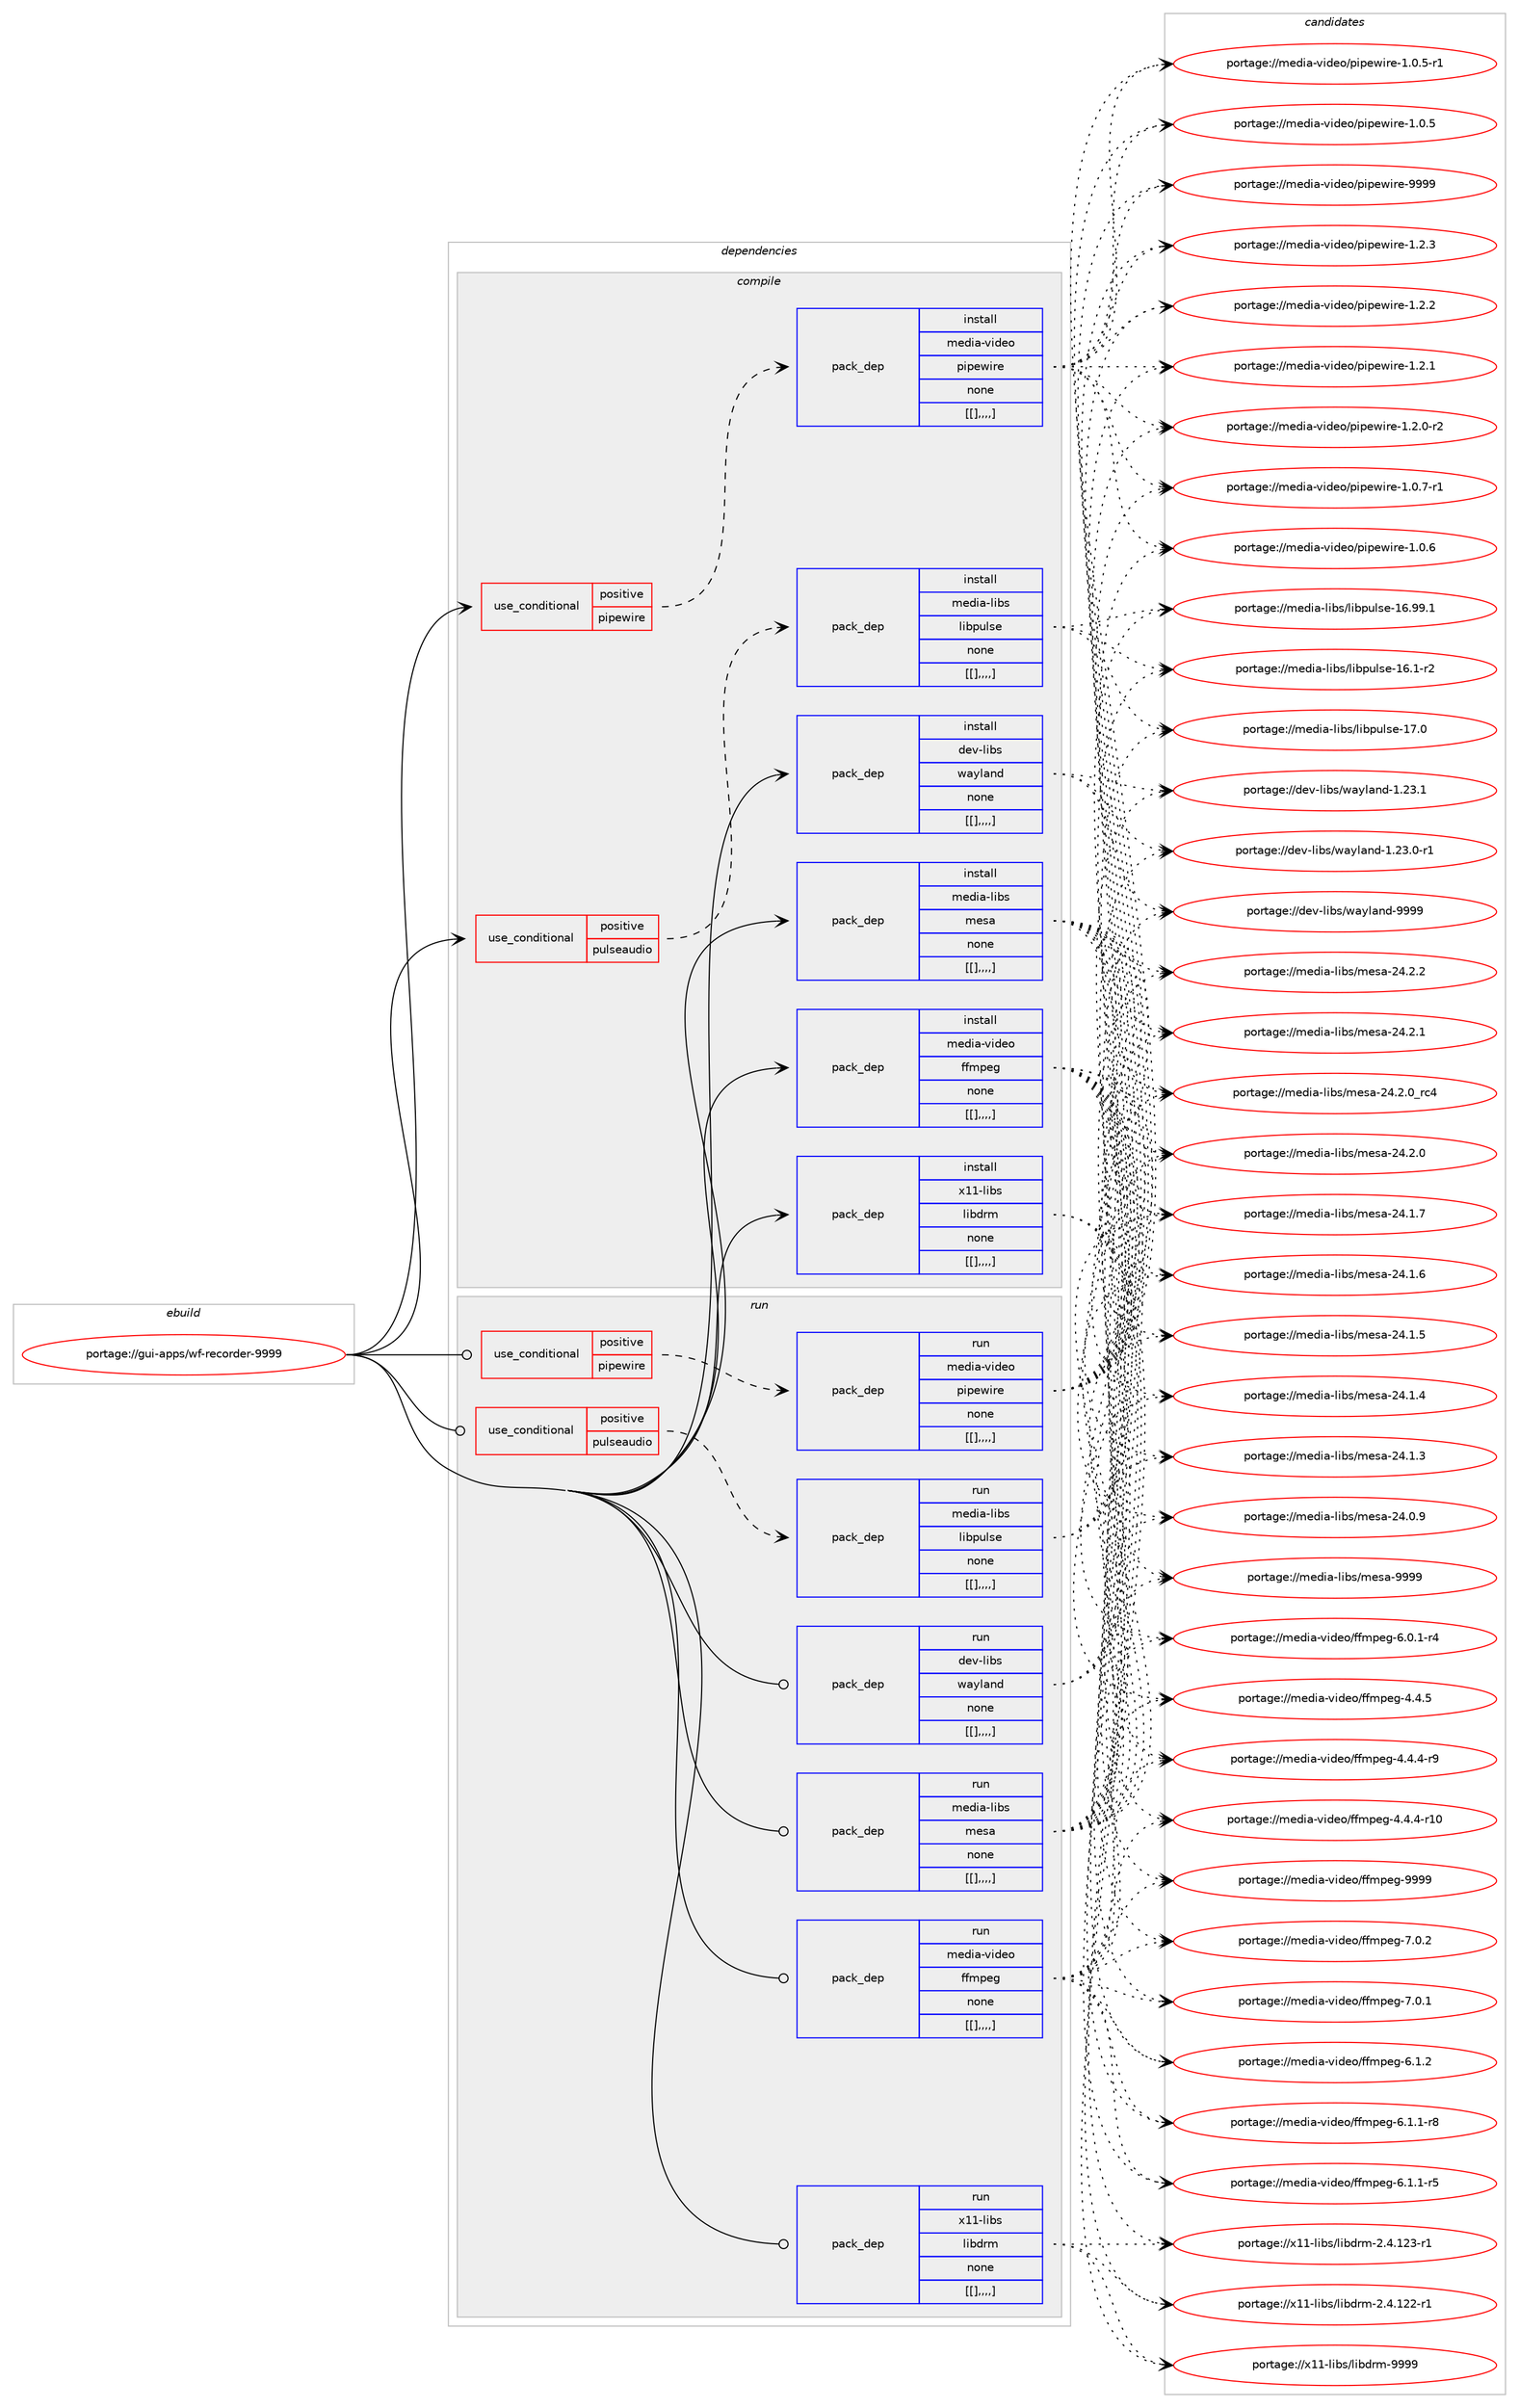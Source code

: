 digraph prolog {

# *************
# Graph options
# *************

newrank=true;
concentrate=true;
compound=true;
graph [rankdir=LR,fontname=Helvetica,fontsize=10,ranksep=1.5];#, ranksep=2.5, nodesep=0.2];
edge  [arrowhead=vee];
node  [fontname=Helvetica,fontsize=10];

# **********
# The ebuild
# **********

subgraph cluster_leftcol {
color=gray;
label=<<i>ebuild</i>>;
id [label="portage://gui-apps/wf-recorder-9999", color=red, width=4, href="../gui-apps/wf-recorder-9999.svg"];
}

# ****************
# The dependencies
# ****************

subgraph cluster_midcol {
color=gray;
label=<<i>dependencies</i>>;
subgraph cluster_compile {
fillcolor="#eeeeee";
style=filled;
label=<<i>compile</i>>;
subgraph cond68323 {
dependency247662 [label=<<TABLE BORDER="0" CELLBORDER="1" CELLSPACING="0" CELLPADDING="4"><TR><TD ROWSPAN="3" CELLPADDING="10">use_conditional</TD></TR><TR><TD>positive</TD></TR><TR><TD>pipewire</TD></TR></TABLE>>, shape=none, color=red];
subgraph pack177793 {
dependency247663 [label=<<TABLE BORDER="0" CELLBORDER="1" CELLSPACING="0" CELLPADDING="4" WIDTH="220"><TR><TD ROWSPAN="6" CELLPADDING="30">pack_dep</TD></TR><TR><TD WIDTH="110">install</TD></TR><TR><TD>media-video</TD></TR><TR><TD>pipewire</TD></TR><TR><TD>none</TD></TR><TR><TD>[[],,,,]</TD></TR></TABLE>>, shape=none, color=blue];
}
dependency247662:e -> dependency247663:w [weight=20,style="dashed",arrowhead="vee"];
}
id:e -> dependency247662:w [weight=20,style="solid",arrowhead="vee"];
subgraph cond68324 {
dependency247664 [label=<<TABLE BORDER="0" CELLBORDER="1" CELLSPACING="0" CELLPADDING="4"><TR><TD ROWSPAN="3" CELLPADDING="10">use_conditional</TD></TR><TR><TD>positive</TD></TR><TR><TD>pulseaudio</TD></TR></TABLE>>, shape=none, color=red];
subgraph pack177794 {
dependency247665 [label=<<TABLE BORDER="0" CELLBORDER="1" CELLSPACING="0" CELLPADDING="4" WIDTH="220"><TR><TD ROWSPAN="6" CELLPADDING="30">pack_dep</TD></TR><TR><TD WIDTH="110">install</TD></TR><TR><TD>media-libs</TD></TR><TR><TD>libpulse</TD></TR><TR><TD>none</TD></TR><TR><TD>[[],,,,]</TD></TR></TABLE>>, shape=none, color=blue];
}
dependency247664:e -> dependency247665:w [weight=20,style="dashed",arrowhead="vee"];
}
id:e -> dependency247664:w [weight=20,style="solid",arrowhead="vee"];
subgraph pack177795 {
dependency247666 [label=<<TABLE BORDER="0" CELLBORDER="1" CELLSPACING="0" CELLPADDING="4" WIDTH="220"><TR><TD ROWSPAN="6" CELLPADDING="30">pack_dep</TD></TR><TR><TD WIDTH="110">install</TD></TR><TR><TD>dev-libs</TD></TR><TR><TD>wayland</TD></TR><TR><TD>none</TD></TR><TR><TD>[[],,,,]</TD></TR></TABLE>>, shape=none, color=blue];
}
id:e -> dependency247666:w [weight=20,style="solid",arrowhead="vee"];
subgraph pack177796 {
dependency247667 [label=<<TABLE BORDER="0" CELLBORDER="1" CELLSPACING="0" CELLPADDING="4" WIDTH="220"><TR><TD ROWSPAN="6" CELLPADDING="30">pack_dep</TD></TR><TR><TD WIDTH="110">install</TD></TR><TR><TD>media-libs</TD></TR><TR><TD>mesa</TD></TR><TR><TD>none</TD></TR><TR><TD>[[],,,,]</TD></TR></TABLE>>, shape=none, color=blue];
}
id:e -> dependency247667:w [weight=20,style="solid",arrowhead="vee"];
subgraph pack177797 {
dependency247668 [label=<<TABLE BORDER="0" CELLBORDER="1" CELLSPACING="0" CELLPADDING="4" WIDTH="220"><TR><TD ROWSPAN="6" CELLPADDING="30">pack_dep</TD></TR><TR><TD WIDTH="110">install</TD></TR><TR><TD>media-video</TD></TR><TR><TD>ffmpeg</TD></TR><TR><TD>none</TD></TR><TR><TD>[[],,,,]</TD></TR></TABLE>>, shape=none, color=blue];
}
id:e -> dependency247668:w [weight=20,style="solid",arrowhead="vee"];
subgraph pack177798 {
dependency247669 [label=<<TABLE BORDER="0" CELLBORDER="1" CELLSPACING="0" CELLPADDING="4" WIDTH="220"><TR><TD ROWSPAN="6" CELLPADDING="30">pack_dep</TD></TR><TR><TD WIDTH="110">install</TD></TR><TR><TD>x11-libs</TD></TR><TR><TD>libdrm</TD></TR><TR><TD>none</TD></TR><TR><TD>[[],,,,]</TD></TR></TABLE>>, shape=none, color=blue];
}
id:e -> dependency247669:w [weight=20,style="solid",arrowhead="vee"];
}
subgraph cluster_compileandrun {
fillcolor="#eeeeee";
style=filled;
label=<<i>compile and run</i>>;
}
subgraph cluster_run {
fillcolor="#eeeeee";
style=filled;
label=<<i>run</i>>;
subgraph cond68325 {
dependency247670 [label=<<TABLE BORDER="0" CELLBORDER="1" CELLSPACING="0" CELLPADDING="4"><TR><TD ROWSPAN="3" CELLPADDING="10">use_conditional</TD></TR><TR><TD>positive</TD></TR><TR><TD>pipewire</TD></TR></TABLE>>, shape=none, color=red];
subgraph pack177799 {
dependency247671 [label=<<TABLE BORDER="0" CELLBORDER="1" CELLSPACING="0" CELLPADDING="4" WIDTH="220"><TR><TD ROWSPAN="6" CELLPADDING="30">pack_dep</TD></TR><TR><TD WIDTH="110">run</TD></TR><TR><TD>media-video</TD></TR><TR><TD>pipewire</TD></TR><TR><TD>none</TD></TR><TR><TD>[[],,,,]</TD></TR></TABLE>>, shape=none, color=blue];
}
dependency247670:e -> dependency247671:w [weight=20,style="dashed",arrowhead="vee"];
}
id:e -> dependency247670:w [weight=20,style="solid",arrowhead="odot"];
subgraph cond68326 {
dependency247672 [label=<<TABLE BORDER="0" CELLBORDER="1" CELLSPACING="0" CELLPADDING="4"><TR><TD ROWSPAN="3" CELLPADDING="10">use_conditional</TD></TR><TR><TD>positive</TD></TR><TR><TD>pulseaudio</TD></TR></TABLE>>, shape=none, color=red];
subgraph pack177800 {
dependency247673 [label=<<TABLE BORDER="0" CELLBORDER="1" CELLSPACING="0" CELLPADDING="4" WIDTH="220"><TR><TD ROWSPAN="6" CELLPADDING="30">pack_dep</TD></TR><TR><TD WIDTH="110">run</TD></TR><TR><TD>media-libs</TD></TR><TR><TD>libpulse</TD></TR><TR><TD>none</TD></TR><TR><TD>[[],,,,]</TD></TR></TABLE>>, shape=none, color=blue];
}
dependency247672:e -> dependency247673:w [weight=20,style="dashed",arrowhead="vee"];
}
id:e -> dependency247672:w [weight=20,style="solid",arrowhead="odot"];
subgraph pack177801 {
dependency247674 [label=<<TABLE BORDER="0" CELLBORDER="1" CELLSPACING="0" CELLPADDING="4" WIDTH="220"><TR><TD ROWSPAN="6" CELLPADDING="30">pack_dep</TD></TR><TR><TD WIDTH="110">run</TD></TR><TR><TD>dev-libs</TD></TR><TR><TD>wayland</TD></TR><TR><TD>none</TD></TR><TR><TD>[[],,,,]</TD></TR></TABLE>>, shape=none, color=blue];
}
id:e -> dependency247674:w [weight=20,style="solid",arrowhead="odot"];
subgraph pack177802 {
dependency247675 [label=<<TABLE BORDER="0" CELLBORDER="1" CELLSPACING="0" CELLPADDING="4" WIDTH="220"><TR><TD ROWSPAN="6" CELLPADDING="30">pack_dep</TD></TR><TR><TD WIDTH="110">run</TD></TR><TR><TD>media-libs</TD></TR><TR><TD>mesa</TD></TR><TR><TD>none</TD></TR><TR><TD>[[],,,,]</TD></TR></TABLE>>, shape=none, color=blue];
}
id:e -> dependency247675:w [weight=20,style="solid",arrowhead="odot"];
subgraph pack177803 {
dependency247676 [label=<<TABLE BORDER="0" CELLBORDER="1" CELLSPACING="0" CELLPADDING="4" WIDTH="220"><TR><TD ROWSPAN="6" CELLPADDING="30">pack_dep</TD></TR><TR><TD WIDTH="110">run</TD></TR><TR><TD>media-video</TD></TR><TR><TD>ffmpeg</TD></TR><TR><TD>none</TD></TR><TR><TD>[[],,,,]</TD></TR></TABLE>>, shape=none, color=blue];
}
id:e -> dependency247676:w [weight=20,style="solid",arrowhead="odot"];
subgraph pack177804 {
dependency247677 [label=<<TABLE BORDER="0" CELLBORDER="1" CELLSPACING="0" CELLPADDING="4" WIDTH="220"><TR><TD ROWSPAN="6" CELLPADDING="30">pack_dep</TD></TR><TR><TD WIDTH="110">run</TD></TR><TR><TD>x11-libs</TD></TR><TR><TD>libdrm</TD></TR><TR><TD>none</TD></TR><TR><TD>[[],,,,]</TD></TR></TABLE>>, shape=none, color=blue];
}
id:e -> dependency247677:w [weight=20,style="solid",arrowhead="odot"];
}
}

# **************
# The candidates
# **************

subgraph cluster_choices {
rank=same;
color=gray;
label=<<i>candidates</i>>;

subgraph choice177793 {
color=black;
nodesep=1;
choice1091011001059745118105100101111471121051121011191051141014557575757 [label="portage://media-video/pipewire-9999", color=red, width=4,href="../media-video/pipewire-9999.svg"];
choice109101100105974511810510010111147112105112101119105114101454946504651 [label="portage://media-video/pipewire-1.2.3", color=red, width=4,href="../media-video/pipewire-1.2.3.svg"];
choice109101100105974511810510010111147112105112101119105114101454946504650 [label="portage://media-video/pipewire-1.2.2", color=red, width=4,href="../media-video/pipewire-1.2.2.svg"];
choice109101100105974511810510010111147112105112101119105114101454946504649 [label="portage://media-video/pipewire-1.2.1", color=red, width=4,href="../media-video/pipewire-1.2.1.svg"];
choice1091011001059745118105100101111471121051121011191051141014549465046484511450 [label="portage://media-video/pipewire-1.2.0-r2", color=red, width=4,href="../media-video/pipewire-1.2.0-r2.svg"];
choice1091011001059745118105100101111471121051121011191051141014549464846554511449 [label="portage://media-video/pipewire-1.0.7-r1", color=red, width=4,href="../media-video/pipewire-1.0.7-r1.svg"];
choice109101100105974511810510010111147112105112101119105114101454946484654 [label="portage://media-video/pipewire-1.0.6", color=red, width=4,href="../media-video/pipewire-1.0.6.svg"];
choice1091011001059745118105100101111471121051121011191051141014549464846534511449 [label="portage://media-video/pipewire-1.0.5-r1", color=red, width=4,href="../media-video/pipewire-1.0.5-r1.svg"];
choice109101100105974511810510010111147112105112101119105114101454946484653 [label="portage://media-video/pipewire-1.0.5", color=red, width=4,href="../media-video/pipewire-1.0.5.svg"];
dependency247663:e -> choice1091011001059745118105100101111471121051121011191051141014557575757:w [style=dotted,weight="100"];
dependency247663:e -> choice109101100105974511810510010111147112105112101119105114101454946504651:w [style=dotted,weight="100"];
dependency247663:e -> choice109101100105974511810510010111147112105112101119105114101454946504650:w [style=dotted,weight="100"];
dependency247663:e -> choice109101100105974511810510010111147112105112101119105114101454946504649:w [style=dotted,weight="100"];
dependency247663:e -> choice1091011001059745118105100101111471121051121011191051141014549465046484511450:w [style=dotted,weight="100"];
dependency247663:e -> choice1091011001059745118105100101111471121051121011191051141014549464846554511449:w [style=dotted,weight="100"];
dependency247663:e -> choice109101100105974511810510010111147112105112101119105114101454946484654:w [style=dotted,weight="100"];
dependency247663:e -> choice1091011001059745118105100101111471121051121011191051141014549464846534511449:w [style=dotted,weight="100"];
dependency247663:e -> choice109101100105974511810510010111147112105112101119105114101454946484653:w [style=dotted,weight="100"];
}
subgraph choice177794 {
color=black;
nodesep=1;
choice10910110010597451081059811547108105981121171081151014549554648 [label="portage://media-libs/libpulse-17.0", color=red, width=4,href="../media-libs/libpulse-17.0.svg"];
choice10910110010597451081059811547108105981121171081151014549544657574649 [label="portage://media-libs/libpulse-16.99.1", color=red, width=4,href="../media-libs/libpulse-16.99.1.svg"];
choice109101100105974510810598115471081059811211710811510145495446494511450 [label="portage://media-libs/libpulse-16.1-r2", color=red, width=4,href="../media-libs/libpulse-16.1-r2.svg"];
dependency247665:e -> choice10910110010597451081059811547108105981121171081151014549554648:w [style=dotted,weight="100"];
dependency247665:e -> choice10910110010597451081059811547108105981121171081151014549544657574649:w [style=dotted,weight="100"];
dependency247665:e -> choice109101100105974510810598115471081059811211710811510145495446494511450:w [style=dotted,weight="100"];
}
subgraph choice177795 {
color=black;
nodesep=1;
choice10010111845108105981154711997121108971101004557575757 [label="portage://dev-libs/wayland-9999", color=red, width=4,href="../dev-libs/wayland-9999.svg"];
choice100101118451081059811547119971211089711010045494650514649 [label="portage://dev-libs/wayland-1.23.1", color=red, width=4,href="../dev-libs/wayland-1.23.1.svg"];
choice1001011184510810598115471199712110897110100454946505146484511449 [label="portage://dev-libs/wayland-1.23.0-r1", color=red, width=4,href="../dev-libs/wayland-1.23.0-r1.svg"];
dependency247666:e -> choice10010111845108105981154711997121108971101004557575757:w [style=dotted,weight="100"];
dependency247666:e -> choice100101118451081059811547119971211089711010045494650514649:w [style=dotted,weight="100"];
dependency247666:e -> choice1001011184510810598115471199712110897110100454946505146484511449:w [style=dotted,weight="100"];
}
subgraph choice177796 {
color=black;
nodesep=1;
choice10910110010597451081059811547109101115974557575757 [label="portage://media-libs/mesa-9999", color=red, width=4,href="../media-libs/mesa-9999.svg"];
choice109101100105974510810598115471091011159745505246504650 [label="portage://media-libs/mesa-24.2.2", color=red, width=4,href="../media-libs/mesa-24.2.2.svg"];
choice109101100105974510810598115471091011159745505246504649 [label="portage://media-libs/mesa-24.2.1", color=red, width=4,href="../media-libs/mesa-24.2.1.svg"];
choice109101100105974510810598115471091011159745505246504648951149952 [label="portage://media-libs/mesa-24.2.0_rc4", color=red, width=4,href="../media-libs/mesa-24.2.0_rc4.svg"];
choice109101100105974510810598115471091011159745505246504648 [label="portage://media-libs/mesa-24.2.0", color=red, width=4,href="../media-libs/mesa-24.2.0.svg"];
choice109101100105974510810598115471091011159745505246494655 [label="portage://media-libs/mesa-24.1.7", color=red, width=4,href="../media-libs/mesa-24.1.7.svg"];
choice109101100105974510810598115471091011159745505246494654 [label="portage://media-libs/mesa-24.1.6", color=red, width=4,href="../media-libs/mesa-24.1.6.svg"];
choice109101100105974510810598115471091011159745505246494653 [label="portage://media-libs/mesa-24.1.5", color=red, width=4,href="../media-libs/mesa-24.1.5.svg"];
choice109101100105974510810598115471091011159745505246494652 [label="portage://media-libs/mesa-24.1.4", color=red, width=4,href="../media-libs/mesa-24.1.4.svg"];
choice109101100105974510810598115471091011159745505246494651 [label="portage://media-libs/mesa-24.1.3", color=red, width=4,href="../media-libs/mesa-24.1.3.svg"];
choice109101100105974510810598115471091011159745505246484657 [label="portage://media-libs/mesa-24.0.9", color=red, width=4,href="../media-libs/mesa-24.0.9.svg"];
dependency247667:e -> choice10910110010597451081059811547109101115974557575757:w [style=dotted,weight="100"];
dependency247667:e -> choice109101100105974510810598115471091011159745505246504650:w [style=dotted,weight="100"];
dependency247667:e -> choice109101100105974510810598115471091011159745505246504649:w [style=dotted,weight="100"];
dependency247667:e -> choice109101100105974510810598115471091011159745505246504648951149952:w [style=dotted,weight="100"];
dependency247667:e -> choice109101100105974510810598115471091011159745505246504648:w [style=dotted,weight="100"];
dependency247667:e -> choice109101100105974510810598115471091011159745505246494655:w [style=dotted,weight="100"];
dependency247667:e -> choice109101100105974510810598115471091011159745505246494654:w [style=dotted,weight="100"];
dependency247667:e -> choice109101100105974510810598115471091011159745505246494653:w [style=dotted,weight="100"];
dependency247667:e -> choice109101100105974510810598115471091011159745505246494652:w [style=dotted,weight="100"];
dependency247667:e -> choice109101100105974510810598115471091011159745505246494651:w [style=dotted,weight="100"];
dependency247667:e -> choice109101100105974510810598115471091011159745505246484657:w [style=dotted,weight="100"];
}
subgraph choice177797 {
color=black;
nodesep=1;
choice1091011001059745118105100101111471021021091121011034557575757 [label="portage://media-video/ffmpeg-9999", color=red, width=4,href="../media-video/ffmpeg-9999.svg"];
choice109101100105974511810510010111147102102109112101103455546484650 [label="portage://media-video/ffmpeg-7.0.2", color=red, width=4,href="../media-video/ffmpeg-7.0.2.svg"];
choice109101100105974511810510010111147102102109112101103455546484649 [label="portage://media-video/ffmpeg-7.0.1", color=red, width=4,href="../media-video/ffmpeg-7.0.1.svg"];
choice109101100105974511810510010111147102102109112101103455446494650 [label="portage://media-video/ffmpeg-6.1.2", color=red, width=4,href="../media-video/ffmpeg-6.1.2.svg"];
choice1091011001059745118105100101111471021021091121011034554464946494511456 [label="portage://media-video/ffmpeg-6.1.1-r8", color=red, width=4,href="../media-video/ffmpeg-6.1.1-r8.svg"];
choice1091011001059745118105100101111471021021091121011034554464946494511453 [label="portage://media-video/ffmpeg-6.1.1-r5", color=red, width=4,href="../media-video/ffmpeg-6.1.1-r5.svg"];
choice1091011001059745118105100101111471021021091121011034554464846494511452 [label="portage://media-video/ffmpeg-6.0.1-r4", color=red, width=4,href="../media-video/ffmpeg-6.0.1-r4.svg"];
choice109101100105974511810510010111147102102109112101103455246524653 [label="portage://media-video/ffmpeg-4.4.5", color=red, width=4,href="../media-video/ffmpeg-4.4.5.svg"];
choice1091011001059745118105100101111471021021091121011034552465246524511457 [label="portage://media-video/ffmpeg-4.4.4-r9", color=red, width=4,href="../media-video/ffmpeg-4.4.4-r9.svg"];
choice109101100105974511810510010111147102102109112101103455246524652451144948 [label="portage://media-video/ffmpeg-4.4.4-r10", color=red, width=4,href="../media-video/ffmpeg-4.4.4-r10.svg"];
dependency247668:e -> choice1091011001059745118105100101111471021021091121011034557575757:w [style=dotted,weight="100"];
dependency247668:e -> choice109101100105974511810510010111147102102109112101103455546484650:w [style=dotted,weight="100"];
dependency247668:e -> choice109101100105974511810510010111147102102109112101103455546484649:w [style=dotted,weight="100"];
dependency247668:e -> choice109101100105974511810510010111147102102109112101103455446494650:w [style=dotted,weight="100"];
dependency247668:e -> choice1091011001059745118105100101111471021021091121011034554464946494511456:w [style=dotted,weight="100"];
dependency247668:e -> choice1091011001059745118105100101111471021021091121011034554464946494511453:w [style=dotted,weight="100"];
dependency247668:e -> choice1091011001059745118105100101111471021021091121011034554464846494511452:w [style=dotted,weight="100"];
dependency247668:e -> choice109101100105974511810510010111147102102109112101103455246524653:w [style=dotted,weight="100"];
dependency247668:e -> choice1091011001059745118105100101111471021021091121011034552465246524511457:w [style=dotted,weight="100"];
dependency247668:e -> choice109101100105974511810510010111147102102109112101103455246524652451144948:w [style=dotted,weight="100"];
}
subgraph choice177798 {
color=black;
nodesep=1;
choice1204949451081059811547108105981001141094557575757 [label="portage://x11-libs/libdrm-9999", color=red, width=4,href="../x11-libs/libdrm-9999.svg"];
choice12049494510810598115471081059810011410945504652464950514511449 [label="portage://x11-libs/libdrm-2.4.123-r1", color=red, width=4,href="../x11-libs/libdrm-2.4.123-r1.svg"];
choice12049494510810598115471081059810011410945504652464950504511449 [label="portage://x11-libs/libdrm-2.4.122-r1", color=red, width=4,href="../x11-libs/libdrm-2.4.122-r1.svg"];
dependency247669:e -> choice1204949451081059811547108105981001141094557575757:w [style=dotted,weight="100"];
dependency247669:e -> choice12049494510810598115471081059810011410945504652464950514511449:w [style=dotted,weight="100"];
dependency247669:e -> choice12049494510810598115471081059810011410945504652464950504511449:w [style=dotted,weight="100"];
}
subgraph choice177799 {
color=black;
nodesep=1;
choice1091011001059745118105100101111471121051121011191051141014557575757 [label="portage://media-video/pipewire-9999", color=red, width=4,href="../media-video/pipewire-9999.svg"];
choice109101100105974511810510010111147112105112101119105114101454946504651 [label="portage://media-video/pipewire-1.2.3", color=red, width=4,href="../media-video/pipewire-1.2.3.svg"];
choice109101100105974511810510010111147112105112101119105114101454946504650 [label="portage://media-video/pipewire-1.2.2", color=red, width=4,href="../media-video/pipewire-1.2.2.svg"];
choice109101100105974511810510010111147112105112101119105114101454946504649 [label="portage://media-video/pipewire-1.2.1", color=red, width=4,href="../media-video/pipewire-1.2.1.svg"];
choice1091011001059745118105100101111471121051121011191051141014549465046484511450 [label="portage://media-video/pipewire-1.2.0-r2", color=red, width=4,href="../media-video/pipewire-1.2.0-r2.svg"];
choice1091011001059745118105100101111471121051121011191051141014549464846554511449 [label="portage://media-video/pipewire-1.0.7-r1", color=red, width=4,href="../media-video/pipewire-1.0.7-r1.svg"];
choice109101100105974511810510010111147112105112101119105114101454946484654 [label="portage://media-video/pipewire-1.0.6", color=red, width=4,href="../media-video/pipewire-1.0.6.svg"];
choice1091011001059745118105100101111471121051121011191051141014549464846534511449 [label="portage://media-video/pipewire-1.0.5-r1", color=red, width=4,href="../media-video/pipewire-1.0.5-r1.svg"];
choice109101100105974511810510010111147112105112101119105114101454946484653 [label="portage://media-video/pipewire-1.0.5", color=red, width=4,href="../media-video/pipewire-1.0.5.svg"];
dependency247671:e -> choice1091011001059745118105100101111471121051121011191051141014557575757:w [style=dotted,weight="100"];
dependency247671:e -> choice109101100105974511810510010111147112105112101119105114101454946504651:w [style=dotted,weight="100"];
dependency247671:e -> choice109101100105974511810510010111147112105112101119105114101454946504650:w [style=dotted,weight="100"];
dependency247671:e -> choice109101100105974511810510010111147112105112101119105114101454946504649:w [style=dotted,weight="100"];
dependency247671:e -> choice1091011001059745118105100101111471121051121011191051141014549465046484511450:w [style=dotted,weight="100"];
dependency247671:e -> choice1091011001059745118105100101111471121051121011191051141014549464846554511449:w [style=dotted,weight="100"];
dependency247671:e -> choice109101100105974511810510010111147112105112101119105114101454946484654:w [style=dotted,weight="100"];
dependency247671:e -> choice1091011001059745118105100101111471121051121011191051141014549464846534511449:w [style=dotted,weight="100"];
dependency247671:e -> choice109101100105974511810510010111147112105112101119105114101454946484653:w [style=dotted,weight="100"];
}
subgraph choice177800 {
color=black;
nodesep=1;
choice10910110010597451081059811547108105981121171081151014549554648 [label="portage://media-libs/libpulse-17.0", color=red, width=4,href="../media-libs/libpulse-17.0.svg"];
choice10910110010597451081059811547108105981121171081151014549544657574649 [label="portage://media-libs/libpulse-16.99.1", color=red, width=4,href="../media-libs/libpulse-16.99.1.svg"];
choice109101100105974510810598115471081059811211710811510145495446494511450 [label="portage://media-libs/libpulse-16.1-r2", color=red, width=4,href="../media-libs/libpulse-16.1-r2.svg"];
dependency247673:e -> choice10910110010597451081059811547108105981121171081151014549554648:w [style=dotted,weight="100"];
dependency247673:e -> choice10910110010597451081059811547108105981121171081151014549544657574649:w [style=dotted,weight="100"];
dependency247673:e -> choice109101100105974510810598115471081059811211710811510145495446494511450:w [style=dotted,weight="100"];
}
subgraph choice177801 {
color=black;
nodesep=1;
choice10010111845108105981154711997121108971101004557575757 [label="portage://dev-libs/wayland-9999", color=red, width=4,href="../dev-libs/wayland-9999.svg"];
choice100101118451081059811547119971211089711010045494650514649 [label="portage://dev-libs/wayland-1.23.1", color=red, width=4,href="../dev-libs/wayland-1.23.1.svg"];
choice1001011184510810598115471199712110897110100454946505146484511449 [label="portage://dev-libs/wayland-1.23.0-r1", color=red, width=4,href="../dev-libs/wayland-1.23.0-r1.svg"];
dependency247674:e -> choice10010111845108105981154711997121108971101004557575757:w [style=dotted,weight="100"];
dependency247674:e -> choice100101118451081059811547119971211089711010045494650514649:w [style=dotted,weight="100"];
dependency247674:e -> choice1001011184510810598115471199712110897110100454946505146484511449:w [style=dotted,weight="100"];
}
subgraph choice177802 {
color=black;
nodesep=1;
choice10910110010597451081059811547109101115974557575757 [label="portage://media-libs/mesa-9999", color=red, width=4,href="../media-libs/mesa-9999.svg"];
choice109101100105974510810598115471091011159745505246504650 [label="portage://media-libs/mesa-24.2.2", color=red, width=4,href="../media-libs/mesa-24.2.2.svg"];
choice109101100105974510810598115471091011159745505246504649 [label="portage://media-libs/mesa-24.2.1", color=red, width=4,href="../media-libs/mesa-24.2.1.svg"];
choice109101100105974510810598115471091011159745505246504648951149952 [label="portage://media-libs/mesa-24.2.0_rc4", color=red, width=4,href="../media-libs/mesa-24.2.0_rc4.svg"];
choice109101100105974510810598115471091011159745505246504648 [label="portage://media-libs/mesa-24.2.0", color=red, width=4,href="../media-libs/mesa-24.2.0.svg"];
choice109101100105974510810598115471091011159745505246494655 [label="portage://media-libs/mesa-24.1.7", color=red, width=4,href="../media-libs/mesa-24.1.7.svg"];
choice109101100105974510810598115471091011159745505246494654 [label="portage://media-libs/mesa-24.1.6", color=red, width=4,href="../media-libs/mesa-24.1.6.svg"];
choice109101100105974510810598115471091011159745505246494653 [label="portage://media-libs/mesa-24.1.5", color=red, width=4,href="../media-libs/mesa-24.1.5.svg"];
choice109101100105974510810598115471091011159745505246494652 [label="portage://media-libs/mesa-24.1.4", color=red, width=4,href="../media-libs/mesa-24.1.4.svg"];
choice109101100105974510810598115471091011159745505246494651 [label="portage://media-libs/mesa-24.1.3", color=red, width=4,href="../media-libs/mesa-24.1.3.svg"];
choice109101100105974510810598115471091011159745505246484657 [label="portage://media-libs/mesa-24.0.9", color=red, width=4,href="../media-libs/mesa-24.0.9.svg"];
dependency247675:e -> choice10910110010597451081059811547109101115974557575757:w [style=dotted,weight="100"];
dependency247675:e -> choice109101100105974510810598115471091011159745505246504650:w [style=dotted,weight="100"];
dependency247675:e -> choice109101100105974510810598115471091011159745505246504649:w [style=dotted,weight="100"];
dependency247675:e -> choice109101100105974510810598115471091011159745505246504648951149952:w [style=dotted,weight="100"];
dependency247675:e -> choice109101100105974510810598115471091011159745505246504648:w [style=dotted,weight="100"];
dependency247675:e -> choice109101100105974510810598115471091011159745505246494655:w [style=dotted,weight="100"];
dependency247675:e -> choice109101100105974510810598115471091011159745505246494654:w [style=dotted,weight="100"];
dependency247675:e -> choice109101100105974510810598115471091011159745505246494653:w [style=dotted,weight="100"];
dependency247675:e -> choice109101100105974510810598115471091011159745505246494652:w [style=dotted,weight="100"];
dependency247675:e -> choice109101100105974510810598115471091011159745505246494651:w [style=dotted,weight="100"];
dependency247675:e -> choice109101100105974510810598115471091011159745505246484657:w [style=dotted,weight="100"];
}
subgraph choice177803 {
color=black;
nodesep=1;
choice1091011001059745118105100101111471021021091121011034557575757 [label="portage://media-video/ffmpeg-9999", color=red, width=4,href="../media-video/ffmpeg-9999.svg"];
choice109101100105974511810510010111147102102109112101103455546484650 [label="portage://media-video/ffmpeg-7.0.2", color=red, width=4,href="../media-video/ffmpeg-7.0.2.svg"];
choice109101100105974511810510010111147102102109112101103455546484649 [label="portage://media-video/ffmpeg-7.0.1", color=red, width=4,href="../media-video/ffmpeg-7.0.1.svg"];
choice109101100105974511810510010111147102102109112101103455446494650 [label="portage://media-video/ffmpeg-6.1.2", color=red, width=4,href="../media-video/ffmpeg-6.1.2.svg"];
choice1091011001059745118105100101111471021021091121011034554464946494511456 [label="portage://media-video/ffmpeg-6.1.1-r8", color=red, width=4,href="../media-video/ffmpeg-6.1.1-r8.svg"];
choice1091011001059745118105100101111471021021091121011034554464946494511453 [label="portage://media-video/ffmpeg-6.1.1-r5", color=red, width=4,href="../media-video/ffmpeg-6.1.1-r5.svg"];
choice1091011001059745118105100101111471021021091121011034554464846494511452 [label="portage://media-video/ffmpeg-6.0.1-r4", color=red, width=4,href="../media-video/ffmpeg-6.0.1-r4.svg"];
choice109101100105974511810510010111147102102109112101103455246524653 [label="portage://media-video/ffmpeg-4.4.5", color=red, width=4,href="../media-video/ffmpeg-4.4.5.svg"];
choice1091011001059745118105100101111471021021091121011034552465246524511457 [label="portage://media-video/ffmpeg-4.4.4-r9", color=red, width=4,href="../media-video/ffmpeg-4.4.4-r9.svg"];
choice109101100105974511810510010111147102102109112101103455246524652451144948 [label="portage://media-video/ffmpeg-4.4.4-r10", color=red, width=4,href="../media-video/ffmpeg-4.4.4-r10.svg"];
dependency247676:e -> choice1091011001059745118105100101111471021021091121011034557575757:w [style=dotted,weight="100"];
dependency247676:e -> choice109101100105974511810510010111147102102109112101103455546484650:w [style=dotted,weight="100"];
dependency247676:e -> choice109101100105974511810510010111147102102109112101103455546484649:w [style=dotted,weight="100"];
dependency247676:e -> choice109101100105974511810510010111147102102109112101103455446494650:w [style=dotted,weight="100"];
dependency247676:e -> choice1091011001059745118105100101111471021021091121011034554464946494511456:w [style=dotted,weight="100"];
dependency247676:e -> choice1091011001059745118105100101111471021021091121011034554464946494511453:w [style=dotted,weight="100"];
dependency247676:e -> choice1091011001059745118105100101111471021021091121011034554464846494511452:w [style=dotted,weight="100"];
dependency247676:e -> choice109101100105974511810510010111147102102109112101103455246524653:w [style=dotted,weight="100"];
dependency247676:e -> choice1091011001059745118105100101111471021021091121011034552465246524511457:w [style=dotted,weight="100"];
dependency247676:e -> choice109101100105974511810510010111147102102109112101103455246524652451144948:w [style=dotted,weight="100"];
}
subgraph choice177804 {
color=black;
nodesep=1;
choice1204949451081059811547108105981001141094557575757 [label="portage://x11-libs/libdrm-9999", color=red, width=4,href="../x11-libs/libdrm-9999.svg"];
choice12049494510810598115471081059810011410945504652464950514511449 [label="portage://x11-libs/libdrm-2.4.123-r1", color=red, width=4,href="../x11-libs/libdrm-2.4.123-r1.svg"];
choice12049494510810598115471081059810011410945504652464950504511449 [label="portage://x11-libs/libdrm-2.4.122-r1", color=red, width=4,href="../x11-libs/libdrm-2.4.122-r1.svg"];
dependency247677:e -> choice1204949451081059811547108105981001141094557575757:w [style=dotted,weight="100"];
dependency247677:e -> choice12049494510810598115471081059810011410945504652464950514511449:w [style=dotted,weight="100"];
dependency247677:e -> choice12049494510810598115471081059810011410945504652464950504511449:w [style=dotted,weight="100"];
}
}

}
